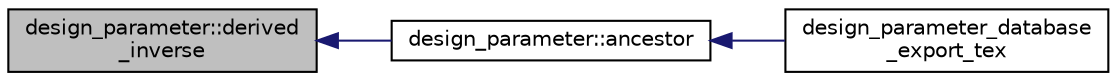 digraph "design_parameter::derived_inverse"
{
  edge [fontname="Helvetica",fontsize="10",labelfontname="Helvetica",labelfontsize="10"];
  node [fontname="Helvetica",fontsize="10",shape=record];
  rankdir="LR";
  Node525 [label="design_parameter::derived\l_inverse",height=0.2,width=0.4,color="black", fillcolor="grey75", style="filled", fontcolor="black"];
  Node525 -> Node526 [dir="back",color="midnightblue",fontsize="10",style="solid",fontname="Helvetica"];
  Node526 [label="design_parameter::ancestor",height=0.2,width=0.4,color="black", fillcolor="white", style="filled",URL="$da/d94/classdesign__parameter.html#abd616d2e29cde6f3e797abab001af0c6"];
  Node526 -> Node527 [dir="back",color="midnightblue",fontsize="10",style="solid",fontname="Helvetica"];
  Node527 [label="design_parameter_database\l_export_tex",height=0.2,width=0.4,color="black", fillcolor="white", style="filled",URL="$d9/d60/discreta_8h.html#a075808c1cf57d126d15a0d7794716de7"];
}
